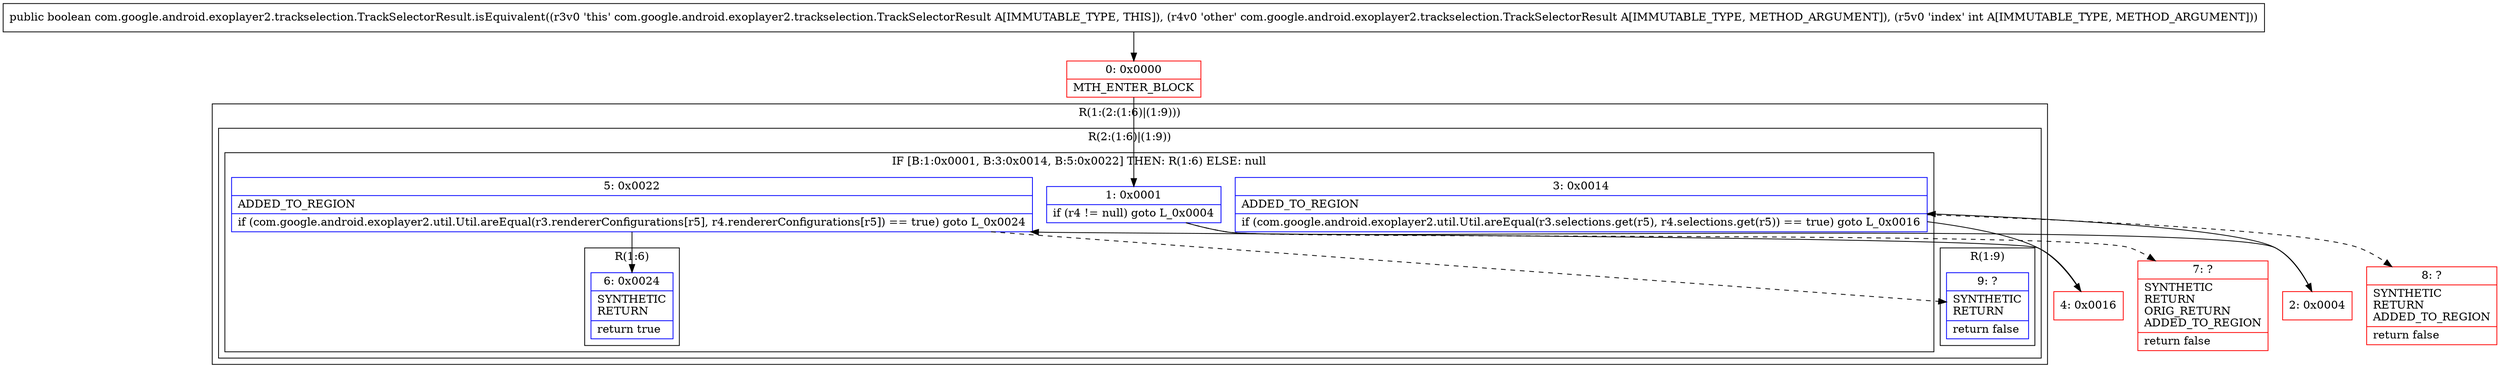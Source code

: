 digraph "CFG forcom.google.android.exoplayer2.trackselection.TrackSelectorResult.isEquivalent(Lcom\/google\/android\/exoplayer2\/trackselection\/TrackSelectorResult;I)Z" {
subgraph cluster_Region_2042512630 {
label = "R(1:(2:(1:6)|(1:9)))";
node [shape=record,color=blue];
subgraph cluster_Region_1297851382 {
label = "R(2:(1:6)|(1:9))";
node [shape=record,color=blue];
subgraph cluster_IfRegion_933836219 {
label = "IF [B:1:0x0001, B:3:0x0014, B:5:0x0022] THEN: R(1:6) ELSE: null";
node [shape=record,color=blue];
Node_1 [shape=record,label="{1\:\ 0x0001|if (r4 != null) goto L_0x0004\l}"];
Node_3 [shape=record,label="{3\:\ 0x0014|ADDED_TO_REGION\l|if (com.google.android.exoplayer2.util.Util.areEqual(r3.selections.get(r5), r4.selections.get(r5)) == true) goto L_0x0016\l}"];
Node_5 [shape=record,label="{5\:\ 0x0022|ADDED_TO_REGION\l|if (com.google.android.exoplayer2.util.Util.areEqual(r3.rendererConfigurations[r5], r4.rendererConfigurations[r5]) == true) goto L_0x0024\l}"];
subgraph cluster_Region_2002499235 {
label = "R(1:6)";
node [shape=record,color=blue];
Node_6 [shape=record,label="{6\:\ 0x0024|SYNTHETIC\lRETURN\l|return true\l}"];
}
}
subgraph cluster_Region_2093602122 {
label = "R(1:9)";
node [shape=record,color=blue];
Node_9 [shape=record,label="{9\:\ ?|SYNTHETIC\lRETURN\l|return false\l}"];
}
}
}
Node_0 [shape=record,color=red,label="{0\:\ 0x0000|MTH_ENTER_BLOCK\l}"];
Node_2 [shape=record,color=red,label="{2\:\ 0x0004}"];
Node_4 [shape=record,color=red,label="{4\:\ 0x0016}"];
Node_7 [shape=record,color=red,label="{7\:\ ?|SYNTHETIC\lRETURN\lORIG_RETURN\lADDED_TO_REGION\l|return false\l}"];
Node_8 [shape=record,color=red,label="{8\:\ ?|SYNTHETIC\lRETURN\lADDED_TO_REGION\l|return false\l}"];
MethodNode[shape=record,label="{public boolean com.google.android.exoplayer2.trackselection.TrackSelectorResult.isEquivalent((r3v0 'this' com.google.android.exoplayer2.trackselection.TrackSelectorResult A[IMMUTABLE_TYPE, THIS]), (r4v0 'other' com.google.android.exoplayer2.trackselection.TrackSelectorResult A[IMMUTABLE_TYPE, METHOD_ARGUMENT]), (r5v0 'index' int A[IMMUTABLE_TYPE, METHOD_ARGUMENT])) }"];
MethodNode -> Node_0;
Node_1 -> Node_2;
Node_1 -> Node_7[style=dashed];
Node_3 -> Node_4;
Node_3 -> Node_8[style=dashed];
Node_5 -> Node_6;
Node_5 -> Node_9[style=dashed];
Node_0 -> Node_1;
Node_2 -> Node_3;
Node_4 -> Node_5;
}

